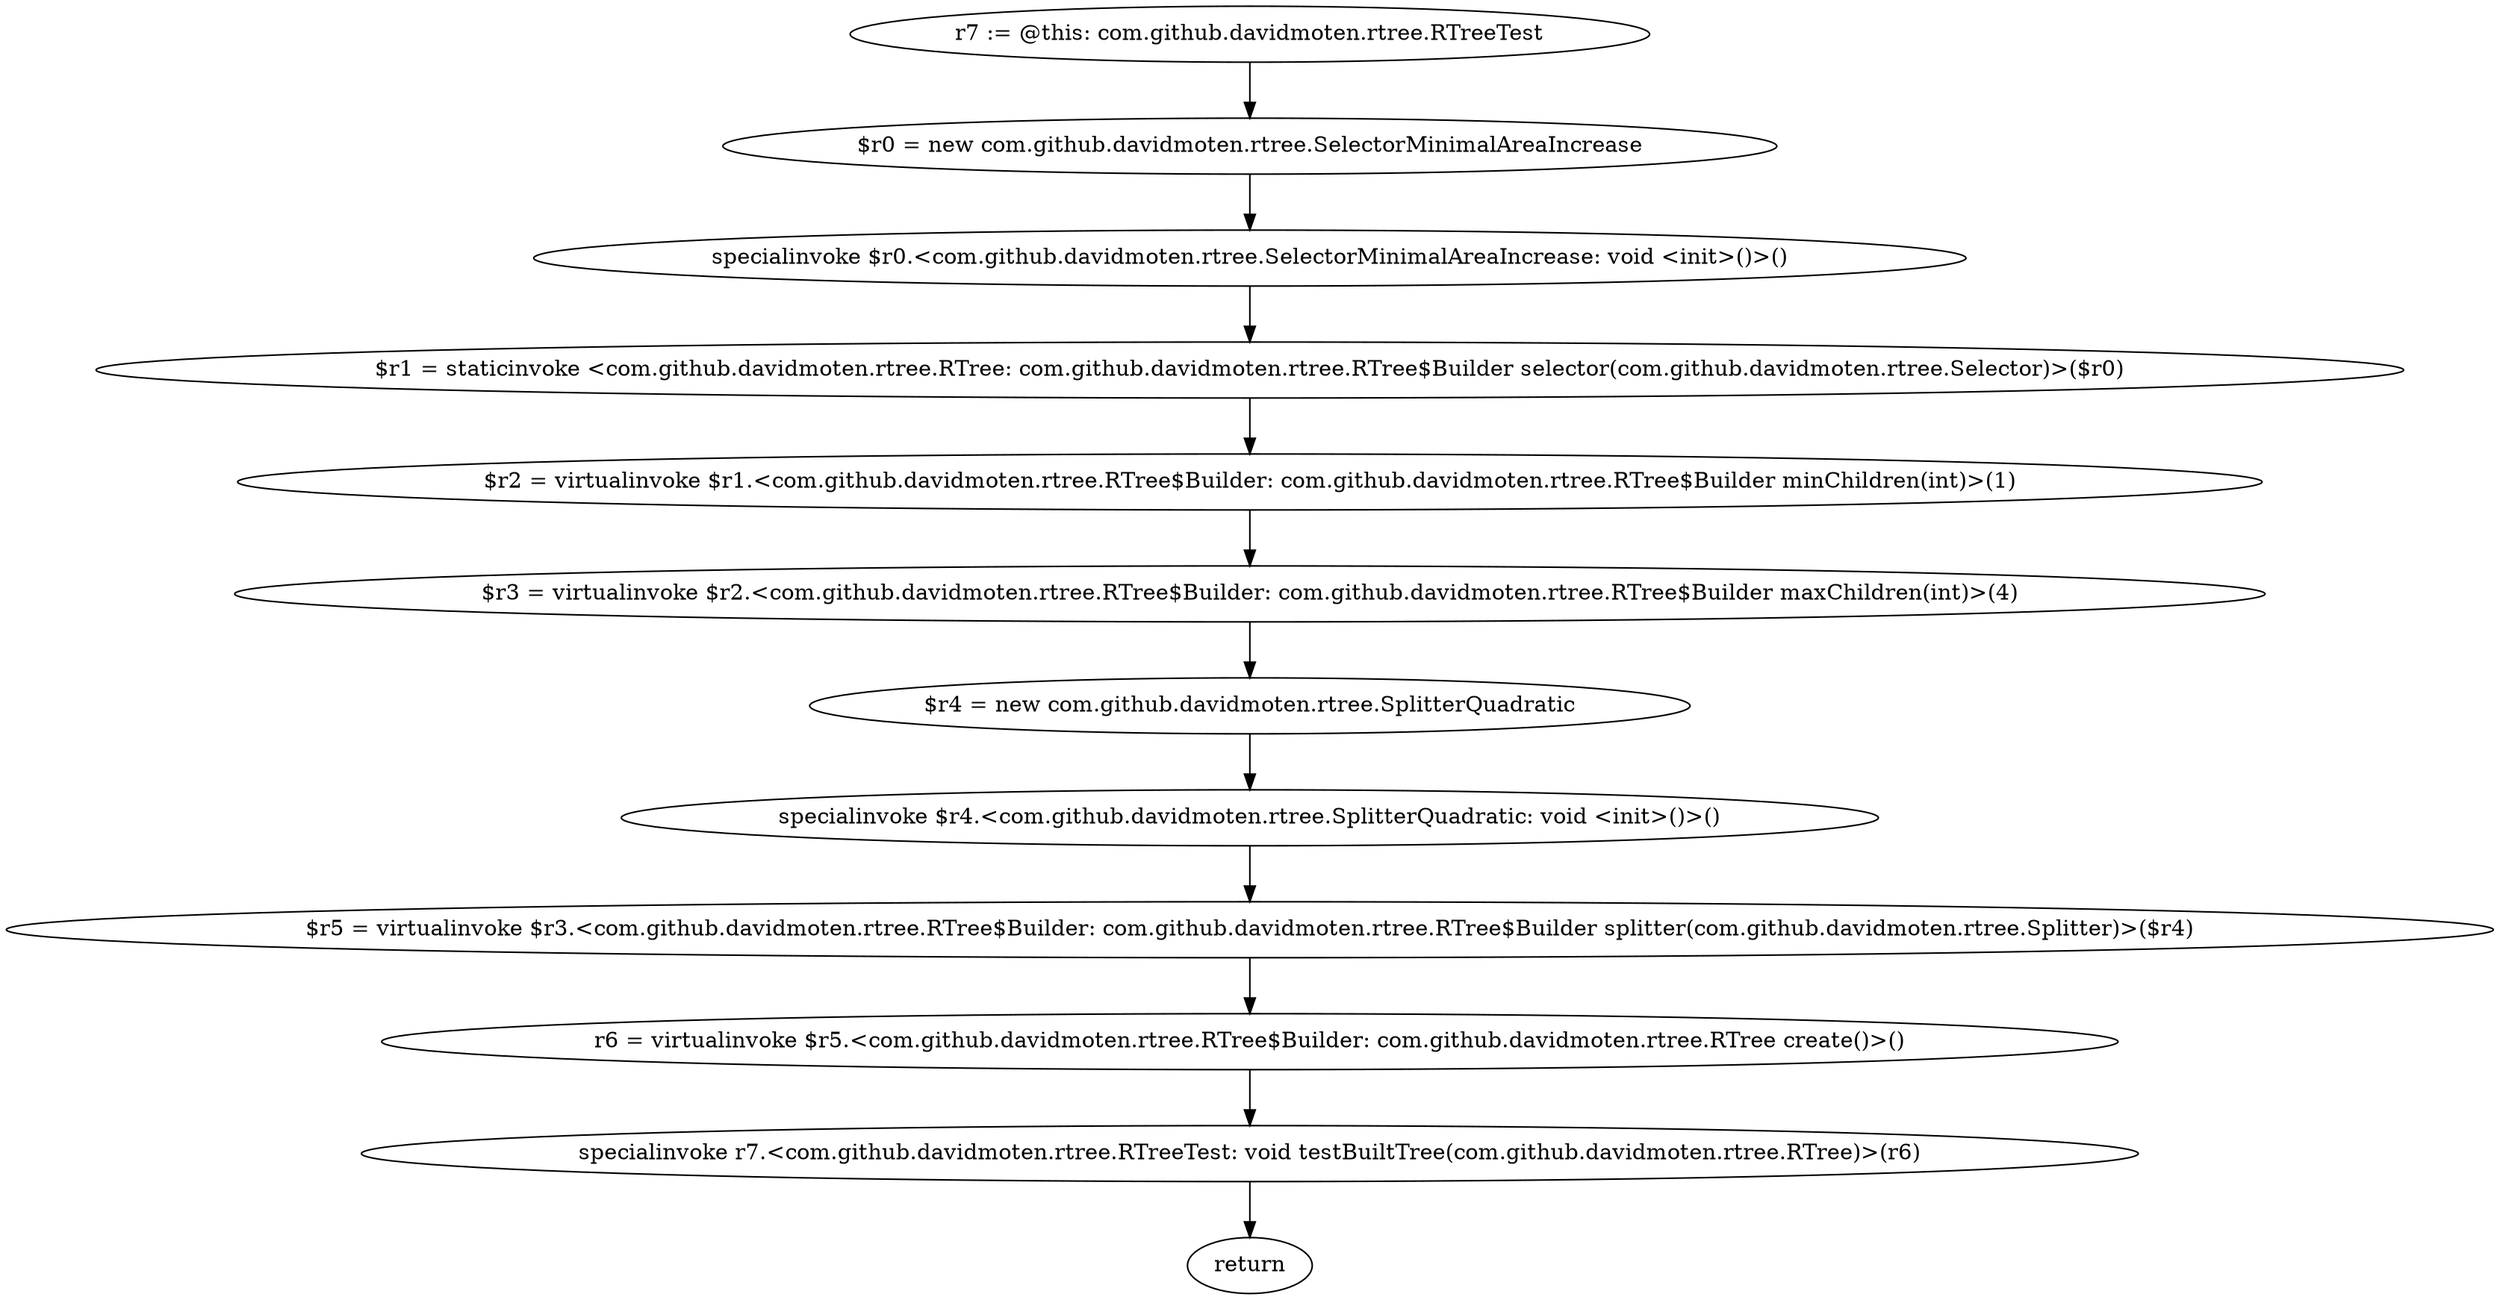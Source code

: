 digraph "unitGraph" {
    "r7 := @this: com.github.davidmoten.rtree.RTreeTest"
    "$r0 = new com.github.davidmoten.rtree.SelectorMinimalAreaIncrease"
    "specialinvoke $r0.<com.github.davidmoten.rtree.SelectorMinimalAreaIncrease: void <init>()>()"
    "$r1 = staticinvoke <com.github.davidmoten.rtree.RTree: com.github.davidmoten.rtree.RTree$Builder selector(com.github.davidmoten.rtree.Selector)>($r0)"
    "$r2 = virtualinvoke $r1.<com.github.davidmoten.rtree.RTree$Builder: com.github.davidmoten.rtree.RTree$Builder minChildren(int)>(1)"
    "$r3 = virtualinvoke $r2.<com.github.davidmoten.rtree.RTree$Builder: com.github.davidmoten.rtree.RTree$Builder maxChildren(int)>(4)"
    "$r4 = new com.github.davidmoten.rtree.SplitterQuadratic"
    "specialinvoke $r4.<com.github.davidmoten.rtree.SplitterQuadratic: void <init>()>()"
    "$r5 = virtualinvoke $r3.<com.github.davidmoten.rtree.RTree$Builder: com.github.davidmoten.rtree.RTree$Builder splitter(com.github.davidmoten.rtree.Splitter)>($r4)"
    "r6 = virtualinvoke $r5.<com.github.davidmoten.rtree.RTree$Builder: com.github.davidmoten.rtree.RTree create()>()"
    "specialinvoke r7.<com.github.davidmoten.rtree.RTreeTest: void testBuiltTree(com.github.davidmoten.rtree.RTree)>(r6)"
    "return"
    "r7 := @this: com.github.davidmoten.rtree.RTreeTest"->"$r0 = new com.github.davidmoten.rtree.SelectorMinimalAreaIncrease";
    "$r0 = new com.github.davidmoten.rtree.SelectorMinimalAreaIncrease"->"specialinvoke $r0.<com.github.davidmoten.rtree.SelectorMinimalAreaIncrease: void <init>()>()";
    "specialinvoke $r0.<com.github.davidmoten.rtree.SelectorMinimalAreaIncrease: void <init>()>()"->"$r1 = staticinvoke <com.github.davidmoten.rtree.RTree: com.github.davidmoten.rtree.RTree$Builder selector(com.github.davidmoten.rtree.Selector)>($r0)";
    "$r1 = staticinvoke <com.github.davidmoten.rtree.RTree: com.github.davidmoten.rtree.RTree$Builder selector(com.github.davidmoten.rtree.Selector)>($r0)"->"$r2 = virtualinvoke $r1.<com.github.davidmoten.rtree.RTree$Builder: com.github.davidmoten.rtree.RTree$Builder minChildren(int)>(1)";
    "$r2 = virtualinvoke $r1.<com.github.davidmoten.rtree.RTree$Builder: com.github.davidmoten.rtree.RTree$Builder minChildren(int)>(1)"->"$r3 = virtualinvoke $r2.<com.github.davidmoten.rtree.RTree$Builder: com.github.davidmoten.rtree.RTree$Builder maxChildren(int)>(4)";
    "$r3 = virtualinvoke $r2.<com.github.davidmoten.rtree.RTree$Builder: com.github.davidmoten.rtree.RTree$Builder maxChildren(int)>(4)"->"$r4 = new com.github.davidmoten.rtree.SplitterQuadratic";
    "$r4 = new com.github.davidmoten.rtree.SplitterQuadratic"->"specialinvoke $r4.<com.github.davidmoten.rtree.SplitterQuadratic: void <init>()>()";
    "specialinvoke $r4.<com.github.davidmoten.rtree.SplitterQuadratic: void <init>()>()"->"$r5 = virtualinvoke $r3.<com.github.davidmoten.rtree.RTree$Builder: com.github.davidmoten.rtree.RTree$Builder splitter(com.github.davidmoten.rtree.Splitter)>($r4)";
    "$r5 = virtualinvoke $r3.<com.github.davidmoten.rtree.RTree$Builder: com.github.davidmoten.rtree.RTree$Builder splitter(com.github.davidmoten.rtree.Splitter)>($r4)"->"r6 = virtualinvoke $r5.<com.github.davidmoten.rtree.RTree$Builder: com.github.davidmoten.rtree.RTree create()>()";
    "r6 = virtualinvoke $r5.<com.github.davidmoten.rtree.RTree$Builder: com.github.davidmoten.rtree.RTree create()>()"->"specialinvoke r7.<com.github.davidmoten.rtree.RTreeTest: void testBuiltTree(com.github.davidmoten.rtree.RTree)>(r6)";
    "specialinvoke r7.<com.github.davidmoten.rtree.RTreeTest: void testBuiltTree(com.github.davidmoten.rtree.RTree)>(r6)"->"return";
}
